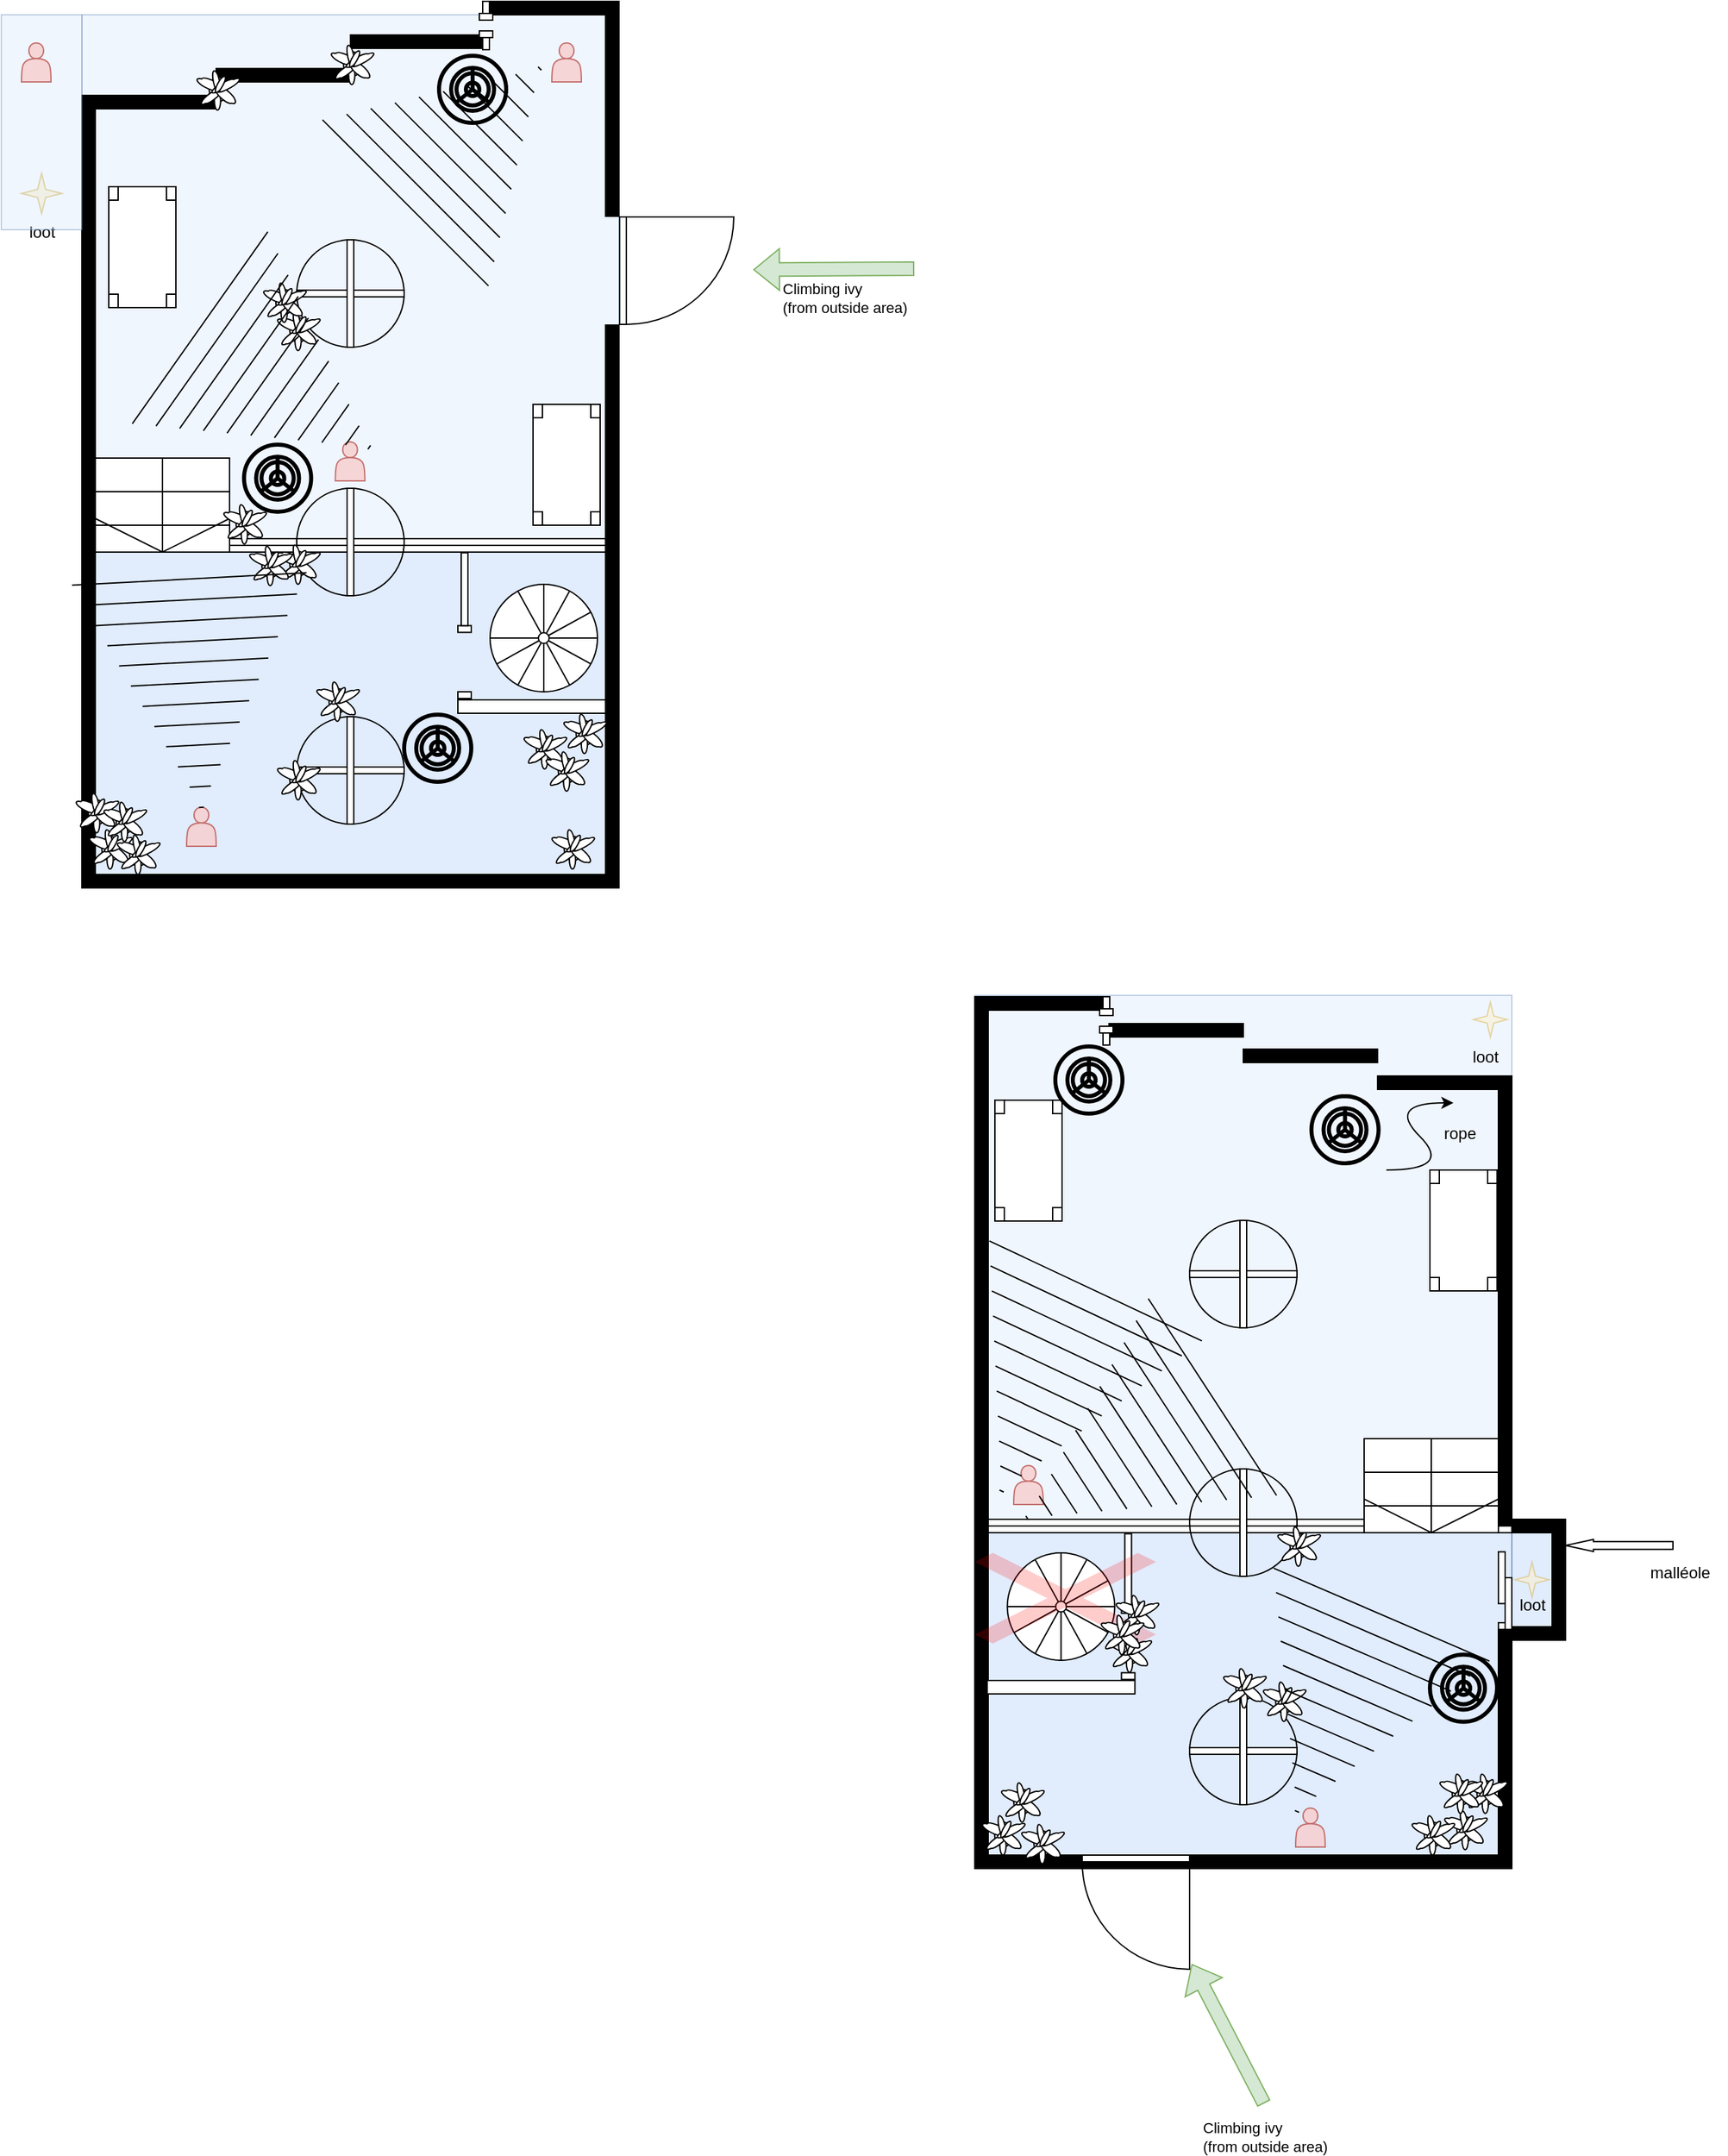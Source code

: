 <mxfile version="17.4.5" type="github" pages="3">
  <diagram id="2EN7eobbi5Up4LC5SwlU" name="feet">
    <mxGraphModel dx="1421" dy="820" grid="1" gridSize="10" guides="1" tooltips="1" connect="1" arrows="1" fold="1" page="1" pageScale="1" pageWidth="827" pageHeight="1169" math="0" shadow="0">
      <root>
        <mxCell id="0" />
        <mxCell id="1" parent="0" />
        <mxCell id="gYqwhj0SDm4g2m7mYXeS-87" value="" style="rounded=0;whiteSpace=wrap;html=1;fillColor=#dae8fc;strokeColor=none;opacity=80;" parent="1" vertex="1">
          <mxGeometry x="1225" y="1200" width="30" height="70" as="geometry" />
        </mxCell>
        <mxCell id="Mskqs6uD9MSW634-aqwG-30" value="" style="rounded=0;whiteSpace=wrap;html=1;fillColor=#dae8fc;strokeColor=#6c8ebf;opacity=40;" parent="1" vertex="1">
          <mxGeometry x="160" y="70" width="400" height="390" as="geometry" />
        </mxCell>
        <mxCell id="Mskqs6uD9MSW634-aqwG-29" value="" style="rounded=0;whiteSpace=wrap;html=1;fillColor=#dae8fc;strokeColor=#6c8ebf;opacity=80;" parent="1" vertex="1">
          <mxGeometry x="160" y="470" width="400" height="250" as="geometry" />
        </mxCell>
        <mxCell id="Mskqs6uD9MSW634-aqwG-1" value="" style="verticalLabelPosition=bottom;html=1;verticalAlign=top;align=center;shape=mxgraph.floorplan.wallCorner;fillColor=strokeColor;direction=west" parent="1" vertex="1">
          <mxGeometry x="460" y="620" width="100" height="100" as="geometry" />
        </mxCell>
        <mxCell id="Mskqs6uD9MSW634-aqwG-2" value="" style="verticalLabelPosition=bottom;html=1;verticalAlign=top;align=center;shape=mxgraph.floorplan.wallCorner;fillColor=strokeColor;direction=north" parent="1" vertex="1">
          <mxGeometry x="160" y="620" width="100" height="100" as="geometry" />
        </mxCell>
        <mxCell id="Mskqs6uD9MSW634-aqwG-3" value="" style="verticalLabelPosition=bottom;html=1;verticalAlign=top;align=center;shape=mxgraph.floorplan.wall;fillColor=strokeColor;direction=south;" parent="1" vertex="1">
          <mxGeometry x="160" y="520" width="10" height="100" as="geometry" />
        </mxCell>
        <mxCell id="Mskqs6uD9MSW634-aqwG-5" value="" style="verticalLabelPosition=bottom;html=1;verticalAlign=top;align=center;shape=mxgraph.floorplan.wall;fillColor=strokeColor;direction=south;" parent="1" vertex="1">
          <mxGeometry x="160" y="420" width="10" height="100" as="geometry" />
        </mxCell>
        <mxCell id="Mskqs6uD9MSW634-aqwG-6" value="" style="verticalLabelPosition=bottom;html=1;verticalAlign=top;align=center;shape=mxgraph.floorplan.wall;fillColor=strokeColor;direction=south;" parent="1" vertex="1">
          <mxGeometry x="550" y="420" width="10" height="119" as="geometry" />
        </mxCell>
        <mxCell id="Mskqs6uD9MSW634-aqwG-7" value="" style="verticalLabelPosition=bottom;html=1;verticalAlign=top;align=center;shape=mxgraph.floorplan.wall;fillColor=strokeColor;" parent="1" vertex="1">
          <mxGeometry x="260" y="710" width="100" height="10" as="geometry" />
        </mxCell>
        <mxCell id="Mskqs6uD9MSW634-aqwG-8" value="" style="verticalLabelPosition=bottom;html=1;verticalAlign=top;align=center;shape=mxgraph.floorplan.wall;fillColor=strokeColor;" parent="1" vertex="1">
          <mxGeometry x="360" y="710" width="100" height="10" as="geometry" />
        </mxCell>
        <mxCell id="Mskqs6uD9MSW634-aqwG-11" value="" style="verticalLabelPosition=bottom;html=1;verticalAlign=top;align=center;shape=mxgraph.floorplan.wall;fillColor=strokeColor;direction=south;" parent="1" vertex="1">
          <mxGeometry x="160" y="320" width="10" height="100" as="geometry" />
        </mxCell>
        <mxCell id="Mskqs6uD9MSW634-aqwG-12" value="" style="verticalLabelPosition=bottom;html=1;verticalAlign=top;align=center;shape=mxgraph.floorplan.wall;fillColor=strokeColor;direction=south;" parent="1" vertex="1">
          <mxGeometry x="550" y="301" width="10" height="119" as="geometry" />
        </mxCell>
        <mxCell id="Mskqs6uD9MSW634-aqwG-13" value="" style="verticalLabelPosition=bottom;html=1;verticalAlign=top;align=center;shape=mxgraph.floorplan.wall;fillColor=strokeColor;direction=south;" parent="1" vertex="1">
          <mxGeometry x="160" y="220" width="10" height="100" as="geometry" />
        </mxCell>
        <mxCell id="Mskqs6uD9MSW634-aqwG-14" value="" style="verticalLabelPosition=bottom;html=1;verticalAlign=top;align=center;shape=mxgraph.floorplan.wall;fillColor=strokeColor;direction=south;" parent="1" vertex="1">
          <mxGeometry x="550" y="539" width="10" height="100" as="geometry" />
        </mxCell>
        <mxCell id="Mskqs6uD9MSW634-aqwG-15" value="" style="verticalLabelPosition=bottom;html=1;verticalAlign=top;align=center;shape=mxgraph.floorplan.wall;fillColor=strokeColor;" parent="1" vertex="1">
          <mxGeometry x="260" y="110" width="100" height="10" as="geometry" />
        </mxCell>
        <mxCell id="Mskqs6uD9MSW634-aqwG-16" value="" style="verticalLabelPosition=bottom;html=1;verticalAlign=top;align=center;shape=mxgraph.floorplan.wall;fillColor=strokeColor;" parent="1" vertex="1">
          <mxGeometry x="360" y="60" width="100" height="60" as="geometry" />
        </mxCell>
        <mxCell id="Mskqs6uD9MSW634-aqwG-17" value="" style="verticalLabelPosition=bottom;html=1;verticalAlign=top;align=center;shape=mxgraph.floorplan.wallCorner;fillColor=strokeColor;" parent="1" vertex="1">
          <mxGeometry x="160" y="130" width="100" height="90" as="geometry" />
        </mxCell>
        <mxCell id="Mskqs6uD9MSW634-aqwG-18" value="" style="verticalLabelPosition=bottom;html=1;verticalAlign=top;align=center;shape=mxgraph.floorplan.wallCorner;fillColor=strokeColor;direction=south;" parent="1" vertex="1">
          <mxGeometry x="460" y="60" width="100" height="160" as="geometry" />
        </mxCell>
        <mxCell id="Mskqs6uD9MSW634-aqwG-19" value="" style="verticalLabelPosition=bottom;html=1;verticalAlign=top;align=center;shape=mxgraph.floorplan.stairs;direction=south;" parent="1" vertex="1">
          <mxGeometry x="170" y="400" width="100" height="70" as="geometry" />
        </mxCell>
        <mxCell id="Mskqs6uD9MSW634-aqwG-22" value="" style="verticalLabelPosition=bottom;html=1;verticalAlign=top;align=center;shape=mxgraph.floorplan.window;" parent="1" vertex="1">
          <mxGeometry x="270" y="460" width="280" height="10" as="geometry" />
        </mxCell>
        <mxCell id="Mskqs6uD9MSW634-aqwG-23" value="" style="verticalLabelPosition=bottom;html=1;verticalAlign=top;align=center;shape=mxgraph.floorplan.doorRight;aspect=fixed;rotation=-90;" parent="1" vertex="1">
          <mxGeometry x="563" y="218" width="80" height="85" as="geometry" />
        </mxCell>
        <mxCell id="Mskqs6uD9MSW634-aqwG-25" value="" style="shape=flexArrow;endArrow=classic;html=1;rounded=0;fillColor=#d5e8d4;strokeColor=#82b366;" parent="1" edge="1">
          <mxGeometry width="50" height="50" relative="1" as="geometry">
            <mxPoint x="780" y="259" as="sourcePoint" />
            <mxPoint x="660" y="259.79" as="targetPoint" />
          </mxGeometry>
        </mxCell>
        <mxCell id="Mskqs6uD9MSW634-aqwG-27" value="&lt;div align=&quot;left&quot;&gt;Climbing ivy &lt;br&gt;&lt;/div&gt;&lt;div align=&quot;left&quot;&gt;(from outside area)&lt;/div&gt;" style="edgeLabel;html=1;align=left;verticalAlign=middle;resizable=0;points=[];" parent="Mskqs6uD9MSW634-aqwG-25" vertex="1" connectable="0">
          <mxGeometry x="0.331" y="-1" relative="1" as="geometry">
            <mxPoint x="-20" y="22" as="offset" />
          </mxGeometry>
        </mxCell>
        <mxCell id="Mskqs6uD9MSW634-aqwG-31" value="loot" style="verticalLabelPosition=bottom;verticalAlign=top;html=1;shape=mxgraph.basic.4_point_star_2;dx=0.8;opacity=80;fillColor=#fff2cc;strokeColor=#d6b656;" parent="1" vertex="1">
          <mxGeometry x="115" y="188" width="30" height="30" as="geometry" />
        </mxCell>
        <mxCell id="Mskqs6uD9MSW634-aqwG-33" value="" style="shape=actor;whiteSpace=wrap;html=1;opacity=80;fillColor=#f8cecc;strokeColor=#b85450;" parent="1" vertex="1">
          <mxGeometry x="510" y="91" width="22" height="29" as="geometry" />
        </mxCell>
        <mxCell id="gYqwhj0SDm4g2m7mYXeS-14" value="" style="verticalLabelPosition=bottom;html=1;verticalAlign=top;align=center;shape=mxgraph.floorplan.spiral_stairs;rotation=90;direction=south;" parent="1" vertex="1">
          <mxGeometry x="464" y="494" width="80" height="80" as="geometry" />
        </mxCell>
        <mxCell id="gYqwhj0SDm4g2m7mYXeS-18" value="" style="rounded=0;whiteSpace=wrap;html=1;fillColor=#dae8fc;strokeColor=#6c8ebf;opacity=40;" parent="1" vertex="1">
          <mxGeometry x="100" y="70" width="60" height="160" as="geometry" />
        </mxCell>
        <mxCell id="gYqwhj0SDm4g2m7mYXeS-20" value="" style="verticalLabelPosition=bottom;html=1;verticalAlign=top;align=center;shape=mxgraph.floorplan.doorDoublePocket;dx=0.25;strokeColor=default;strokeWidth=1;fillColor=default;rotation=90;" parent="1" vertex="1">
          <mxGeometry x="443" y="73" width="36" height="10" as="geometry" />
        </mxCell>
        <mxCell id="gYqwhj0SDm4g2m7mYXeS-22" value="" style="shape=mxgraph.arrows2.wedgeArrowDashed2;html=1;bendable=0;startWidth=87.442;stepSize=15;rounded=0;" parent="1" edge="1">
          <mxGeometry width="100" height="100" relative="1" as="geometry">
            <mxPoint x="401" y="210" as="sourcePoint" />
            <mxPoint x="501" y="110" as="targetPoint" />
          </mxGeometry>
        </mxCell>
        <mxCell id="gYqwhj0SDm4g2m7mYXeS-25" value="" style="verticalLabelPosition=bottom;html=1;verticalAlign=top;align=center;shape=mxgraph.floorplan.doorRevolving;aspect=fixed;strokeColor=default;strokeWidth=1;fillColor=default;gradientColor=none;" parent="1" vertex="1">
          <mxGeometry x="320" y="420" width="80" height="85" as="geometry" />
        </mxCell>
        <mxCell id="gYqwhj0SDm4g2m7mYXeS-26" value="" style="verticalLabelPosition=bottom;html=1;verticalAlign=top;align=center;shape=mxgraph.floorplan.doorRevolving;aspect=fixed;strokeColor=default;strokeWidth=1;fillColor=default;gradientColor=none;" parent="1" vertex="1">
          <mxGeometry x="320" y="235" width="80" height="85" as="geometry" />
        </mxCell>
        <mxCell id="gYqwhj0SDm4g2m7mYXeS-27" value="" style="verticalLabelPosition=bottom;html=1;verticalAlign=top;align=center;shape=mxgraph.floorplan.doorRevolving;aspect=fixed;strokeColor=default;strokeWidth=1;fillColor=default;gradientColor=none;" parent="1" vertex="1">
          <mxGeometry x="320" y="590" width="80" height="85" as="geometry" />
        </mxCell>
        <mxCell id="gYqwhj0SDm4g2m7mYXeS-31" value="" style="verticalLabelPosition=bottom;html=1;verticalAlign=top;align=center;shape=mxgraph.floorplan.wall;strokeWidth=1;" parent="1" vertex="1">
          <mxGeometry x="440" y="580" width="110" height="10" as="geometry" />
        </mxCell>
        <mxCell id="gYqwhj0SDm4g2m7mYXeS-32" value="" style="verticalLabelPosition=bottom;html=1;verticalAlign=top;align=center;shape=mxgraph.floorplan.doorPocket;dx=0.5;strokeColor=default;strokeWidth=1;fillColor=default;gradientColor=none;rotation=90;" parent="1" vertex="1">
          <mxGeometry x="390.75" y="519.75" width="108.5" height="10" as="geometry" />
        </mxCell>
        <mxCell id="gYqwhj0SDm4g2m7mYXeS-33" value="" style="verticalLabelPosition=bottom;html=1;verticalAlign=top;align=center;shape=mxgraph.floorplan.table;strokeColor=default;strokeWidth=1;fillColor=default;gradientColor=none;rotation=90;" parent="1" vertex="1">
          <mxGeometry x="160" y="218" width="90" height="50" as="geometry" />
        </mxCell>
        <mxCell id="gYqwhj0SDm4g2m7mYXeS-34" value="" style="verticalLabelPosition=bottom;html=1;verticalAlign=top;align=center;shape=mxgraph.floorplan.table;strokeColor=default;strokeWidth=1;fillColor=default;gradientColor=none;rotation=90;" parent="1" vertex="1">
          <mxGeometry x="476" y="380" width="90" height="50" as="geometry" />
        </mxCell>
        <mxCell id="gYqwhj0SDm4g2m7mYXeS-35" value="" style="shape=actor;whiteSpace=wrap;html=1;opacity=80;fillColor=#f8cecc;strokeColor=#b85450;" parent="1" vertex="1">
          <mxGeometry x="115" y="91" width="22" height="29" as="geometry" />
        </mxCell>
        <mxCell id="gYqwhj0SDm4g2m7mYXeS-36" value="" style="rounded=0;whiteSpace=wrap;html=1;fillColor=#dae8fc;strokeColor=#6c8ebf;opacity=40;" parent="1" vertex="1">
          <mxGeometry x="825" y="800" width="400" height="390" as="geometry" />
        </mxCell>
        <mxCell id="gYqwhj0SDm4g2m7mYXeS-37" value="" style="rounded=0;whiteSpace=wrap;html=1;fillColor=#dae8fc;strokeColor=#6c8ebf;opacity=80;" parent="1" vertex="1">
          <mxGeometry x="825" y="1200" width="400" height="250" as="geometry" />
        </mxCell>
        <mxCell id="gYqwhj0SDm4g2m7mYXeS-38" value="" style="verticalLabelPosition=bottom;html=1;verticalAlign=top;align=center;shape=mxgraph.floorplan.wallCorner;fillColor=strokeColor;direction=west" parent="1" vertex="1">
          <mxGeometry x="1125" y="1350" width="100" height="100" as="geometry" />
        </mxCell>
        <mxCell id="gYqwhj0SDm4g2m7mYXeS-39" value="" style="verticalLabelPosition=bottom;html=1;verticalAlign=top;align=center;shape=mxgraph.floorplan.wallCorner;fillColor=strokeColor;direction=north" parent="1" vertex="1">
          <mxGeometry x="825" y="1350" width="100" height="100" as="geometry" />
        </mxCell>
        <mxCell id="gYqwhj0SDm4g2m7mYXeS-40" value="" style="verticalLabelPosition=bottom;html=1;verticalAlign=top;align=center;shape=mxgraph.floorplan.wall;fillColor=strokeColor;direction=south;" parent="1" vertex="1">
          <mxGeometry x="825" y="1250" width="10" height="100" as="geometry" />
        </mxCell>
        <mxCell id="gYqwhj0SDm4g2m7mYXeS-41" value="" style="verticalLabelPosition=bottom;html=1;verticalAlign=top;align=center;shape=mxgraph.floorplan.wall;fillColor=strokeColor;direction=south;" parent="1" vertex="1">
          <mxGeometry x="825" y="1150" width="10" height="100" as="geometry" />
        </mxCell>
        <mxCell id="gYqwhj0SDm4g2m7mYXeS-43" value="" style="verticalLabelPosition=bottom;html=1;verticalAlign=top;align=center;shape=mxgraph.floorplan.wall;fillColor=strokeColor;" parent="1" vertex="1">
          <mxGeometry x="925" y="1440" width="100" height="10" as="geometry" />
        </mxCell>
        <mxCell id="gYqwhj0SDm4g2m7mYXeS-44" value="" style="verticalLabelPosition=bottom;html=1;verticalAlign=top;align=center;shape=mxgraph.floorplan.wall;fillColor=strokeColor;" parent="1" vertex="1">
          <mxGeometry x="1025" y="1440" width="100" height="10" as="geometry" />
        </mxCell>
        <mxCell id="gYqwhj0SDm4g2m7mYXeS-45" value="" style="verticalLabelPosition=bottom;html=1;verticalAlign=top;align=center;shape=mxgraph.floorplan.wall;fillColor=strokeColor;direction=south;" parent="1" vertex="1">
          <mxGeometry x="825" y="1050" width="10" height="100" as="geometry" />
        </mxCell>
        <mxCell id="gYqwhj0SDm4g2m7mYXeS-46" value="" style="verticalLabelPosition=bottom;html=1;verticalAlign=top;align=center;shape=mxgraph.floorplan.wall;fillColor=strokeColor;direction=south;" parent="1" vertex="1">
          <mxGeometry x="1215" y="1031" width="10" height="169" as="geometry" />
        </mxCell>
        <mxCell id="gYqwhj0SDm4g2m7mYXeS-47" value="" style="verticalLabelPosition=bottom;html=1;verticalAlign=top;align=center;shape=mxgraph.floorplan.wall;fillColor=strokeColor;direction=south;" parent="1" vertex="1">
          <mxGeometry x="825" y="950" width="10" height="100" as="geometry" />
        </mxCell>
        <mxCell id="gYqwhj0SDm4g2m7mYXeS-48" value="" style="verticalLabelPosition=bottom;html=1;verticalAlign=top;align=center;shape=mxgraph.floorplan.wall;fillColor=strokeColor;direction=south;" parent="1" vertex="1">
          <mxGeometry x="1215" y="1270" width="10" height="99" as="geometry" />
        </mxCell>
        <mxCell id="gYqwhj0SDm4g2m7mYXeS-49" value="" style="verticalLabelPosition=bottom;html=1;verticalAlign=top;align=center;shape=mxgraph.floorplan.wall;fillColor=strokeColor;" parent="1" vertex="1">
          <mxGeometry x="925" y="821" width="100" height="10" as="geometry" />
        </mxCell>
        <mxCell id="gYqwhj0SDm4g2m7mYXeS-50" value="" style="verticalLabelPosition=bottom;html=1;verticalAlign=top;align=center;shape=mxgraph.floorplan.wall;fillColor=strokeColor;" parent="1" vertex="1">
          <mxGeometry x="1025" y="815" width="100" height="60" as="geometry" />
        </mxCell>
        <mxCell id="gYqwhj0SDm4g2m7mYXeS-51" value="" style="verticalLabelPosition=bottom;html=1;verticalAlign=top;align=center;shape=mxgraph.floorplan.wallCorner;fillColor=strokeColor;" parent="1" vertex="1">
          <mxGeometry x="825" y="801" width="100" height="150" as="geometry" />
        </mxCell>
        <mxCell id="gYqwhj0SDm4g2m7mYXeS-52" value="" style="verticalLabelPosition=bottom;html=1;verticalAlign=top;align=center;shape=mxgraph.floorplan.wallCorner;fillColor=strokeColor;direction=south;" parent="1" vertex="1">
          <mxGeometry x="1125" y="860" width="100" height="90" as="geometry" />
        </mxCell>
        <mxCell id="gYqwhj0SDm4g2m7mYXeS-53" value="" style="verticalLabelPosition=bottom;html=1;verticalAlign=top;align=center;shape=mxgraph.floorplan.stairs;direction=south;" parent="1" vertex="1">
          <mxGeometry x="1115" y="1130" width="100" height="70" as="geometry" />
        </mxCell>
        <mxCell id="gYqwhj0SDm4g2m7mYXeS-54" value="" style="verticalLabelPosition=bottom;html=1;verticalAlign=top;align=center;shape=mxgraph.floorplan.window;" parent="1" vertex="1">
          <mxGeometry x="835" y="1190" width="280" height="10" as="geometry" />
        </mxCell>
        <mxCell id="gYqwhj0SDm4g2m7mYXeS-60" value="" style="verticalLabelPosition=bottom;html=1;verticalAlign=top;align=center;shape=mxgraph.floorplan.spiral_stairs;rotation=90;direction=south;" parent="1" vertex="1">
          <mxGeometry x="849.25" y="1215" width="80" height="80" as="geometry" />
        </mxCell>
        <mxCell id="gYqwhj0SDm4g2m7mYXeS-62" value="" style="verticalLabelPosition=bottom;html=1;verticalAlign=top;align=center;shape=mxgraph.floorplan.doorDoublePocket;dx=0.25;strokeColor=default;strokeWidth=1;fillColor=default;rotation=90;" parent="1" vertex="1">
          <mxGeometry x="905" y="814" width="36" height="10" as="geometry" />
        </mxCell>
        <mxCell id="gYqwhj0SDm4g2m7mYXeS-65" value="" style="verticalLabelPosition=bottom;html=1;verticalAlign=top;align=center;shape=mxgraph.floorplan.doorRevolving;aspect=fixed;strokeColor=default;strokeWidth=1;fillColor=default;gradientColor=none;" parent="1" vertex="1">
          <mxGeometry x="985" y="1150" width="80" height="85" as="geometry" />
        </mxCell>
        <mxCell id="gYqwhj0SDm4g2m7mYXeS-66" value="" style="verticalLabelPosition=bottom;html=1;verticalAlign=top;align=center;shape=mxgraph.floorplan.doorRevolving;aspect=fixed;strokeColor=default;strokeWidth=1;fillColor=default;gradientColor=none;" parent="1" vertex="1">
          <mxGeometry x="985" y="965" width="80" height="85" as="geometry" />
        </mxCell>
        <mxCell id="gYqwhj0SDm4g2m7mYXeS-67" value="" style="verticalLabelPosition=bottom;html=1;verticalAlign=top;align=center;shape=mxgraph.floorplan.doorRevolving;aspect=fixed;strokeColor=default;strokeWidth=1;fillColor=default;gradientColor=none;" parent="1" vertex="1">
          <mxGeometry x="985" y="1320" width="80" height="85" as="geometry" />
        </mxCell>
        <mxCell id="gYqwhj0SDm4g2m7mYXeS-68" value="" style="verticalLabelPosition=bottom;html=1;verticalAlign=top;align=center;shape=mxgraph.floorplan.wall;strokeWidth=1;" parent="1" vertex="1">
          <mxGeometry x="834.25" y="1310" width="110" height="10" as="geometry" />
        </mxCell>
        <mxCell id="gYqwhj0SDm4g2m7mYXeS-69" value="" style="verticalLabelPosition=bottom;html=1;verticalAlign=top;align=center;shape=mxgraph.floorplan.doorPocket;dx=0.5;strokeColor=default;strokeWidth=1;fillColor=default;gradientColor=none;rotation=90;" parent="1" vertex="1">
          <mxGeometry x="885" y="1250" width="108.5" height="10" as="geometry" />
        </mxCell>
        <mxCell id="gYqwhj0SDm4g2m7mYXeS-73" value="" style="verticalLabelPosition=bottom;html=1;verticalAlign=top;align=center;shape=mxgraph.floorplan.wall;fillColor=strokeColor;direction=south;" parent="1" vertex="1">
          <mxGeometry x="1215" y="935.5" width="10" height="119" as="geometry" />
        </mxCell>
        <mxCell id="gYqwhj0SDm4g2m7mYXeS-76" value="" style="shape=mxgraph.mockup.markup.redX;fillColor=#ff0000;html=1;shadow=0;strokeColor=none;strokeWidth=1;opacity=20;" parent="1" vertex="1">
          <mxGeometry x="825" y="1215" width="135" height="67.5" as="geometry" />
        </mxCell>
        <mxCell id="gYqwhj0SDm4g2m7mYXeS-77" value="" style="verticalLabelPosition=bottom;html=1;verticalAlign=top;align=center;shape=mxgraph.floorplan.doorRight;aspect=fixed;rotation=0;" parent="1" vertex="1">
          <mxGeometry x="905" y="1440" width="80" height="85" as="geometry" />
        </mxCell>
        <mxCell id="gYqwhj0SDm4g2m7mYXeS-78" value="" style="shape=flexArrow;endArrow=classic;html=1;rounded=0;fillColor=#d5e8d4;strokeColor=#82b366;entryX=1.019;entryY=0.953;entryDx=0;entryDy=0;entryPerimeter=0;" parent="1" target="gYqwhj0SDm4g2m7mYXeS-77" edge="1">
          <mxGeometry width="50" height="50" relative="1" as="geometry">
            <mxPoint x="1040.43" y="1625" as="sourcePoint" />
            <mxPoint x="1009.573" y="1580" as="targetPoint" />
          </mxGeometry>
        </mxCell>
        <mxCell id="gYqwhj0SDm4g2m7mYXeS-79" value="&lt;div align=&quot;left&quot;&gt;Climbing ivy &lt;br&gt;&lt;/div&gt;&lt;div align=&quot;left&quot;&gt;(from outside area)&lt;/div&gt;" style="edgeLabel;html=1;align=left;verticalAlign=middle;resizable=0;points=[];" parent="gYqwhj0SDm4g2m7mYXeS-78" vertex="1" connectable="0">
          <mxGeometry x="0.331" y="-1" relative="1" as="geometry">
            <mxPoint x="-12" y="94" as="offset" />
          </mxGeometry>
        </mxCell>
        <mxCell id="gYqwhj0SDm4g2m7mYXeS-80" value="" style="shape=actor;whiteSpace=wrap;html=1;opacity=80;fillColor=#f8cecc;strokeColor=#b85450;" parent="1" vertex="1">
          <mxGeometry x="854" y="1150" width="22" height="29" as="geometry" />
        </mxCell>
        <mxCell id="gYqwhj0SDm4g2m7mYXeS-81" value="" style="shape=mxgraph.arrows2.wedgeArrowDashed2;html=1;bendable=0;startWidth=87.442;stepSize=15;rounded=0;" parent="1" edge="1">
          <mxGeometry width="100" height="100" relative="1" as="geometry">
            <mxPoint x="915" y="1020" as="sourcePoint" />
            <mxPoint x="845" y="1169" as="targetPoint" />
          </mxGeometry>
        </mxCell>
        <mxCell id="gYqwhj0SDm4g2m7mYXeS-82" value="" style="shape=mxgraph.arrows2.wedgeArrowDashed2;html=1;bendable=0;startWidth=87.442;stepSize=15;rounded=0;" parent="1" edge="1">
          <mxGeometry width="100" height="100" relative="1" as="geometry">
            <mxPoint x="1002" y="1099" as="sourcePoint" />
            <mxPoint x="864" y="1189" as="targetPoint" />
          </mxGeometry>
        </mxCell>
        <mxCell id="gYqwhj0SDm4g2m7mYXeS-84" value="" style="curved=1;endArrow=classic;html=1;rounded=0;" parent="1" edge="1">
          <mxGeometry width="50" height="50" relative="1" as="geometry">
            <mxPoint x="1131.5" y="930" as="sourcePoint" />
            <mxPoint x="1181.5" y="880" as="targetPoint" />
            <Array as="points">
              <mxPoint x="1181.5" y="930" />
              <mxPoint x="1131.5" y="880" />
            </Array>
          </mxGeometry>
        </mxCell>
        <mxCell id="gYqwhj0SDm4g2m7mYXeS-85" value="rope" style="text;html=1;align=center;verticalAlign=middle;resizable=0;points=[];autosize=1;strokeColor=none;fillColor=none;" parent="1" vertex="1">
          <mxGeometry x="1161.12" y="888" width="50" height="30" as="geometry" />
        </mxCell>
        <mxCell id="gYqwhj0SDm4g2m7mYXeS-90" value="" style="verticalLabelPosition=bottom;html=1;verticalAlign=top;align=center;shape=mxgraph.floorplan.wallU;fillColor=strokeColor;strokeColor=default;strokeWidth=1;rotation=90;" parent="1" vertex="1">
          <mxGeometry x="1200" y="1215" width="90" height="40" as="geometry" />
        </mxCell>
        <mxCell id="gYqwhj0SDm4g2m7mYXeS-91" value="&lt;div&gt;malléole&lt;/div&gt;" style="text;html=1;align=center;verticalAlign=middle;resizable=0;points=[];autosize=1;strokeColor=none;fillColor=none;" parent="1" vertex="1">
          <mxGeometry x="1315" y="1215" width="70" height="30" as="geometry" />
        </mxCell>
        <mxCell id="gYqwhj0SDm4g2m7mYXeS-92" value="" style="html=1;shadow=0;dashed=0;align=center;verticalAlign=middle;shape=mxgraph.arrows2.arrow;dy=0.35;dx=20.79;flipH=1;notch=0;strokeColor=default;strokeWidth=1;fillColor=default;gradientColor=none;" parent="1" vertex="1">
          <mxGeometry x="1265" y="1205" width="80" height="9" as="geometry" />
        </mxCell>
        <mxCell id="gYqwhj0SDm4g2m7mYXeS-93" value="" style="verticalLabelPosition=bottom;verticalAlign=top;html=1;shape=mxgraph.basic.4_point_star_2;dx=0.8;strokeColor=#d6b656;strokeWidth=1;fillColor=#fff2cc;sketch=0;opacity=50;" parent="1" vertex="1">
          <mxGeometry x="1227.5" y="1222" width="25" height="26" as="geometry" />
        </mxCell>
        <mxCell id="gYqwhj0SDm4g2m7mYXeS-94" value="&lt;div&gt;loot&lt;/div&gt;" style="text;html=1;align=center;verticalAlign=middle;resizable=0;points=[];autosize=1;strokeColor=none;fillColor=none;" parent="1" vertex="1">
          <mxGeometry x="1220" y="1239" width="40" height="30" as="geometry" />
        </mxCell>
        <mxCell id="gYqwhj0SDm4g2m7mYXeS-95" value="" style="verticalLabelPosition=bottom;html=1;verticalAlign=top;align=center;shape=mxgraph.floorplan.doorBypass;dx=0.25;sketch=0;strokeColor=default;strokeWidth=1;fillColor=default;gradientColor=none;rotation=-90;" parent="1" vertex="1">
          <mxGeometry x="1181.5" y="1228.5" width="77" height="10" as="geometry" />
        </mxCell>
        <mxCell id="gYqwhj0SDm4g2m7mYXeS-96" value="" style="verticalLabelPosition=bottom;html=1;verticalAlign=top;align=center;shape=mxgraph.floorplan.plant;sketch=0;strokeColor=default;strokeWidth=1;fillColor=default;gradientColor=none;" parent="1" vertex="1">
          <mxGeometry x="835" y="1409" width="20.75" height="31" as="geometry" />
        </mxCell>
        <mxCell id="gYqwhj0SDm4g2m7mYXeS-97" value="" style="verticalLabelPosition=bottom;html=1;verticalAlign=top;align=center;shape=mxgraph.floorplan.plant;sketch=0;strokeColor=default;strokeWidth=1;fillColor=default;gradientColor=none;" parent="1" vertex="1">
          <mxGeometry x="849.25" y="1384.5" width="20.75" height="31" as="geometry" />
        </mxCell>
        <mxCell id="gYqwhj0SDm4g2m7mYXeS-98" value="" style="verticalLabelPosition=bottom;html=1;verticalAlign=top;align=center;shape=mxgraph.floorplan.plant;sketch=0;strokeColor=default;strokeWidth=1;fillColor=default;gradientColor=none;" parent="1" vertex="1">
          <mxGeometry x="864.25" y="1415.5" width="20.75" height="31" as="geometry" />
        </mxCell>
        <mxCell id="gYqwhj0SDm4g2m7mYXeS-99" value="" style="verticalLabelPosition=bottom;html=1;verticalAlign=top;align=center;shape=mxgraph.floorplan.plant;sketch=0;strokeColor=default;strokeWidth=1;fillColor=default;gradientColor=none;" parent="1" vertex="1">
          <mxGeometry x="1179.25" y="1405" width="20.75" height="31" as="geometry" />
        </mxCell>
        <mxCell id="gYqwhj0SDm4g2m7mYXeS-100" value="" style="verticalLabelPosition=bottom;html=1;verticalAlign=top;align=center;shape=mxgraph.floorplan.plant;sketch=0;strokeColor=default;strokeWidth=1;fillColor=default;gradientColor=none;" parent="1" vertex="1">
          <mxGeometry x="1194.25" y="1378" width="20.75" height="31" as="geometry" />
        </mxCell>
        <mxCell id="gYqwhj0SDm4g2m7mYXeS-101" value="" style="verticalLabelPosition=bottom;html=1;verticalAlign=top;align=center;shape=mxgraph.floorplan.plant;sketch=0;strokeColor=default;strokeWidth=1;fillColor=default;gradientColor=none;" parent="1" vertex="1">
          <mxGeometry x="1155" y="1409" width="20.75" height="31" as="geometry" />
        </mxCell>
        <mxCell id="gYqwhj0SDm4g2m7mYXeS-102" value="" style="verticalLabelPosition=bottom;html=1;verticalAlign=top;align=center;shape=mxgraph.floorplan.plant;sketch=0;strokeColor=default;strokeWidth=1;fillColor=default;gradientColor=none;" parent="1" vertex="1">
          <mxGeometry x="1175.75" y="1378" width="20.75" height="31" as="geometry" />
        </mxCell>
        <mxCell id="gYqwhj0SDm4g2m7mYXeS-103" value="" style="verticalLabelPosition=bottom;html=1;verticalAlign=top;align=center;shape=mxgraph.floorplan.plant;sketch=0;strokeColor=default;strokeWidth=1;fillColor=default;gradientColor=none;" parent="1" vertex="1">
          <mxGeometry x="1044.25" y="1309.5" width="20.75" height="31" as="geometry" />
        </mxCell>
        <mxCell id="gYqwhj0SDm4g2m7mYXeS-104" value="" style="verticalLabelPosition=bottom;html=1;verticalAlign=top;align=center;shape=mxgraph.floorplan.plant;sketch=0;strokeColor=default;strokeWidth=1;fillColor=default;gradientColor=none;" parent="1" vertex="1">
          <mxGeometry x="1055" y="1194" width="20.75" height="31" as="geometry" />
        </mxCell>
        <mxCell id="gYqwhj0SDm4g2m7mYXeS-105" value="" style="verticalLabelPosition=bottom;html=1;verticalAlign=top;align=center;shape=mxgraph.floorplan.plant;sketch=0;strokeColor=default;strokeWidth=1;fillColor=default;gradientColor=none;" parent="1" vertex="1">
          <mxGeometry x="934.63" y="1245" width="20.75" height="31" as="geometry" />
        </mxCell>
        <mxCell id="gYqwhj0SDm4g2m7mYXeS-106" value="" style="verticalLabelPosition=bottom;html=1;verticalAlign=top;align=center;shape=mxgraph.floorplan.plant;sketch=0;strokeColor=default;strokeWidth=1;fillColor=default;gradientColor=none;" parent="1" vertex="1">
          <mxGeometry x="929.25" y="1273" width="20.75" height="31" as="geometry" />
        </mxCell>
        <mxCell id="gYqwhj0SDm4g2m7mYXeS-107" value="" style="verticalLabelPosition=bottom;html=1;verticalAlign=top;align=center;shape=mxgraph.floorplan.plant;sketch=0;strokeColor=default;strokeWidth=1;fillColor=default;gradientColor=none;" parent="1" vertex="1">
          <mxGeometry x="923.5" y="1259.75" width="20.75" height="31" as="geometry" />
        </mxCell>
        <mxCell id="gYqwhj0SDm4g2m7mYXeS-108" value="" style="verticalLabelPosition=bottom;html=1;verticalAlign=top;align=center;shape=mxgraph.floorplan.plant;sketch=0;strokeColor=default;strokeWidth=1;fillColor=default;gradientColor=none;" parent="1" vertex="1">
          <mxGeometry x="1014.63" y="1299.5" width="20.75" height="31" as="geometry" />
        </mxCell>
        <mxCell id="gYqwhj0SDm4g2m7mYXeS-109" value="" style="verticalLabelPosition=bottom;verticalAlign=top;html=1;shape=mxgraph.basic.4_point_star_2;dx=0.8;strokeColor=#d6b656;strokeWidth=1;fillColor=#fff2cc;sketch=0;opacity=50;" parent="1" vertex="1">
          <mxGeometry x="1196.5" y="805" width="25" height="26" as="geometry" />
        </mxCell>
        <mxCell id="gYqwhj0SDm4g2m7mYXeS-110" value="&lt;div&gt;loot&lt;/div&gt;" style="text;html=1;align=center;verticalAlign=middle;resizable=0;points=[];autosize=1;strokeColor=none;fillColor=none;" parent="1" vertex="1">
          <mxGeometry x="1184.63" y="831" width="40" height="30" as="geometry" />
        </mxCell>
        <mxCell id="gYqwhj0SDm4g2m7mYXeS-111" value="" style="verticalLabelPosition=bottom;html=1;verticalAlign=top;align=center;shape=mxgraph.floorplan.table;strokeColor=default;strokeWidth=1;fillColor=default;gradientColor=none;rotation=90;" parent="1" vertex="1">
          <mxGeometry x="820" y="898" width="90" height="50" as="geometry" />
        </mxCell>
        <mxCell id="gYqwhj0SDm4g2m7mYXeS-112" value="" style="verticalLabelPosition=bottom;html=1;verticalAlign=top;align=center;shape=mxgraph.floorplan.table;strokeColor=default;strokeWidth=1;fillColor=default;gradientColor=none;rotation=90;" parent="1" vertex="1">
          <mxGeometry x="1144" y="950" width="90" height="50" as="geometry" />
        </mxCell>
        <mxCell id="gYqwhj0SDm4g2m7mYXeS-113" value="" style="verticalLabelPosition=bottom;html=1;verticalAlign=top;align=center;shape=mxgraph.floorplan.plant;sketch=0;strokeColor=default;strokeWidth=1;fillColor=default;gradientColor=none;" parent="1" vertex="1">
          <mxGeometry x="523.25" y="589" width="20.75" height="31" as="geometry" />
        </mxCell>
        <mxCell id="gYqwhj0SDm4g2m7mYXeS-114" value="" style="verticalLabelPosition=bottom;html=1;verticalAlign=top;align=center;shape=mxgraph.floorplan.plant;sketch=0;strokeColor=default;strokeWidth=1;fillColor=default;gradientColor=none;" parent="1" vertex="1">
          <mxGeometry x="493.63" y="600.5" width="20.75" height="31" as="geometry" />
        </mxCell>
        <mxCell id="gYqwhj0SDm4g2m7mYXeS-115" value="" style="verticalLabelPosition=bottom;html=1;verticalAlign=top;align=center;shape=mxgraph.floorplan.plant;sketch=0;strokeColor=default;strokeWidth=1;fillColor=default;gradientColor=none;" parent="1" vertex="1">
          <mxGeometry x="510" y="617" width="20.75" height="31" as="geometry" />
        </mxCell>
        <mxCell id="gYqwhj0SDm4g2m7mYXeS-116" value="" style="verticalLabelPosition=bottom;html=1;verticalAlign=top;align=center;shape=mxgraph.floorplan.plant;sketch=0;strokeColor=default;strokeWidth=1;fillColor=default;gradientColor=none;" parent="1" vertex="1">
          <mxGeometry x="514.38" y="675" width="20.75" height="31" as="geometry" />
        </mxCell>
        <mxCell id="gYqwhj0SDm4g2m7mYXeS-117" value="" style="verticalLabelPosition=bottom;html=1;verticalAlign=top;align=center;shape=mxgraph.floorplan.plant;sketch=0;strokeColor=default;strokeWidth=1;fillColor=default;gradientColor=none;" parent="1" vertex="1">
          <mxGeometry x="339.25" y="565" width="20.75" height="31" as="geometry" />
        </mxCell>
        <mxCell id="gYqwhj0SDm4g2m7mYXeS-118" value="" style="verticalLabelPosition=bottom;html=1;verticalAlign=top;align=center;shape=mxgraph.floorplan.plant;sketch=0;strokeColor=default;strokeWidth=1;fillColor=default;gradientColor=none;" parent="1" vertex="1">
          <mxGeometry x="310" y="623.5" width="20.75" height="31" as="geometry" />
        </mxCell>
        <mxCell id="gYqwhj0SDm4g2m7mYXeS-119" value="" style="verticalLabelPosition=bottom;html=1;verticalAlign=top;align=center;shape=mxgraph.floorplan.plant;sketch=0;strokeColor=default;strokeWidth=1;fillColor=default;gradientColor=none;" parent="1" vertex="1">
          <mxGeometry x="310" y="463" width="20.75" height="31" as="geometry" />
        </mxCell>
        <mxCell id="gYqwhj0SDm4g2m7mYXeS-120" value="" style="verticalLabelPosition=bottom;html=1;verticalAlign=top;align=center;shape=mxgraph.floorplan.plant;sketch=0;strokeColor=default;strokeWidth=1;fillColor=default;gradientColor=none;" parent="1" vertex="1">
          <mxGeometry x="289.25" y="464" width="20.75" height="31" as="geometry" />
        </mxCell>
        <mxCell id="gYqwhj0SDm4g2m7mYXeS-121" value="" style="verticalLabelPosition=bottom;html=1;verticalAlign=top;align=center;shape=mxgraph.floorplan.plant;sketch=0;strokeColor=default;strokeWidth=1;fillColor=default;gradientColor=none;" parent="1" vertex="1">
          <mxGeometry x="270" y="433" width="20.75" height="31" as="geometry" />
        </mxCell>
        <mxCell id="gYqwhj0SDm4g2m7mYXeS-122" value="" style="verticalLabelPosition=bottom;html=1;verticalAlign=top;align=center;shape=mxgraph.floorplan.plant;sketch=0;strokeColor=default;strokeWidth=1;fillColor=default;gradientColor=none;" parent="1" vertex="1">
          <mxGeometry x="310" y="289" width="20.75" height="31" as="geometry" />
        </mxCell>
        <mxCell id="gYqwhj0SDm4g2m7mYXeS-123" value="" style="verticalLabelPosition=bottom;html=1;verticalAlign=top;align=center;shape=mxgraph.floorplan.plant;sketch=0;strokeColor=default;strokeWidth=1;fillColor=default;gradientColor=none;" parent="1" vertex="1">
          <mxGeometry x="299.63" y="268" width="20.75" height="31" as="geometry" />
        </mxCell>
        <mxCell id="gYqwhj0SDm4g2m7mYXeS-124" value="" style="verticalLabelPosition=bottom;html=1;verticalAlign=top;align=center;shape=mxgraph.floorplan.plant;sketch=0;strokeColor=default;strokeWidth=1;fillColor=default;gradientColor=none;" parent="1" vertex="1">
          <mxGeometry x="250" y="110" width="20.75" height="31" as="geometry" />
        </mxCell>
        <mxCell id="gYqwhj0SDm4g2m7mYXeS-125" value="" style="verticalLabelPosition=bottom;html=1;verticalAlign=top;align=center;shape=mxgraph.floorplan.plant;sketch=0;strokeColor=default;strokeWidth=1;fillColor=default;gradientColor=none;" parent="1" vertex="1">
          <mxGeometry x="350" y="91" width="20.75" height="31" as="geometry" />
        </mxCell>
        <mxCell id="gYqwhj0SDm4g2m7mYXeS-126" value="" style="verticalLabelPosition=bottom;html=1;verticalAlign=top;align=center;shape=mxgraph.floorplan.plant;sketch=0;strokeColor=default;strokeWidth=1;fillColor=default;gradientColor=none;" parent="1" vertex="1">
          <mxGeometry x="170" y="675" width="20.75" height="31" as="geometry" />
        </mxCell>
        <mxCell id="gYqwhj0SDm4g2m7mYXeS-127" value="" style="verticalLabelPosition=bottom;html=1;verticalAlign=top;align=center;shape=mxgraph.floorplan.plant;sketch=0;strokeColor=default;strokeWidth=1;fillColor=default;gradientColor=none;" parent="1" vertex="1">
          <mxGeometry x="160" y="648" width="20.75" height="31" as="geometry" />
        </mxCell>
        <mxCell id="gYqwhj0SDm4g2m7mYXeS-128" value="" style="verticalLabelPosition=bottom;html=1;verticalAlign=top;align=center;shape=mxgraph.floorplan.plant;sketch=0;strokeColor=default;strokeWidth=1;fillColor=default;gradientColor=none;" parent="1" vertex="1">
          <mxGeometry x="190.75" y="679" width="20.75" height="31" as="geometry" />
        </mxCell>
        <mxCell id="gYqwhj0SDm4g2m7mYXeS-129" value="" style="verticalLabelPosition=bottom;html=1;verticalAlign=top;align=center;shape=mxgraph.floorplan.plant;sketch=0;strokeColor=default;strokeWidth=1;fillColor=default;gradientColor=none;" parent="1" vertex="1">
          <mxGeometry x="180.75" y="654.5" width="20.75" height="31" as="geometry" />
        </mxCell>
        <mxCell id="GPAqNtHlci6WgJ6wyjYA-1" value="" style="verticalLabelPosition=bottom;html=1;verticalAlign=top;align=center;shape=mxgraph.floorplan.floor_lamp;sketch=0;strokeColor=default;strokeWidth=3;fillColor=none;gradientColor=none;" parent="1" vertex="1">
          <mxGeometry x="400" y="591" width="50" height="50" as="geometry" />
        </mxCell>
        <mxCell id="GPAqNtHlci6WgJ6wyjYA-2" value="" style="verticalLabelPosition=bottom;html=1;verticalAlign=top;align=center;shape=mxgraph.floorplan.floor_lamp;sketch=0;strokeColor=default;strokeWidth=3;fillColor=none;gradientColor=none;" parent="1" vertex="1">
          <mxGeometry x="280.75" y="390" width="50" height="50" as="geometry" />
        </mxCell>
        <mxCell id="GPAqNtHlci6WgJ6wyjYA-3" value="" style="verticalLabelPosition=bottom;html=1;verticalAlign=top;align=center;shape=mxgraph.floorplan.floor_lamp;sketch=0;strokeColor=default;strokeWidth=3;fillColor=none;gradientColor=none;" parent="1" vertex="1">
          <mxGeometry x="426" y="100.5" width="50" height="50" as="geometry" />
        </mxCell>
        <mxCell id="GPAqNtHlci6WgJ6wyjYA-4" value="" style="verticalLabelPosition=bottom;html=1;verticalAlign=top;align=center;shape=mxgraph.floorplan.floor_lamp;sketch=0;strokeColor=default;strokeWidth=3;fillColor=none;gradientColor=none;" parent="1" vertex="1">
          <mxGeometry x="1075.75" y="875" width="50" height="50" as="geometry" />
        </mxCell>
        <mxCell id="GPAqNtHlci6WgJ6wyjYA-5" value="" style="verticalLabelPosition=bottom;html=1;verticalAlign=top;align=center;shape=mxgraph.floorplan.floor_lamp;sketch=0;strokeColor=default;strokeWidth=3;fillColor=none;gradientColor=none;" parent="1" vertex="1">
          <mxGeometry x="885" y="838" width="50" height="50" as="geometry" />
        </mxCell>
        <mxCell id="GPAqNtHlci6WgJ6wyjYA-6" value="" style="verticalLabelPosition=bottom;html=1;verticalAlign=top;align=center;shape=mxgraph.floorplan.floor_lamp;sketch=0;strokeColor=default;strokeWidth=3;fillColor=none;gradientColor=none;" parent="1" vertex="1">
          <mxGeometry x="1164" y="1290.75" width="50" height="50" as="geometry" />
        </mxCell>
        <mxCell id="GPAqNtHlci6WgJ6wyjYA-7" value="" style="shape=actor;whiteSpace=wrap;html=1;opacity=80;fillColor=#f8cecc;strokeColor=#b85450;" parent="1" vertex="1">
          <mxGeometry x="1064" y="1405" width="22" height="29" as="geometry" />
        </mxCell>
        <mxCell id="GPAqNtHlci6WgJ6wyjYA-8" value="" style="shape=mxgraph.arrows2.wedgeArrowDashed2;html=1;bendable=0;startWidth=87.442;stepSize=15;rounded=0;" parent="1" edge="1">
          <mxGeometry width="100" height="100" relative="1" as="geometry">
            <mxPoint x="1128" y="1261" as="sourcePoint" />
            <mxPoint x="1065" y="1407.5" as="targetPoint" />
          </mxGeometry>
        </mxCell>
        <mxCell id="GPAqNtHlci6WgJ6wyjYA-9" value="" style="shape=actor;whiteSpace=wrap;html=1;opacity=80;fillColor=#f8cecc;strokeColor=#b85450;" parent="1" vertex="1">
          <mxGeometry x="348.75" y="388" width="22" height="29" as="geometry" />
        </mxCell>
        <mxCell id="GPAqNtHlci6WgJ6wyjYA-10" value="" style="shape=mxgraph.arrows2.wedgeArrowDashed2;html=1;bendable=0;startWidth=87.442;stepSize=15;rounded=0;" parent="1" edge="1">
          <mxGeometry width="100" height="100" relative="1" as="geometry">
            <mxPoint x="248" y="303" as="sourcePoint" />
            <mxPoint x="374" y="392" as="targetPoint" />
          </mxGeometry>
        </mxCell>
        <mxCell id="GPAqNtHlci6WgJ6wyjYA-11" value="" style="shape=actor;whiteSpace=wrap;html=1;opacity=80;fillColor=#f8cecc;strokeColor=#b85450;" parent="1" vertex="1">
          <mxGeometry x="238" y="660" width="22" height="29" as="geometry" />
        </mxCell>
        <mxCell id="GPAqNtHlci6WgJ6wyjYA-12" value="" style="shape=mxgraph.arrows2.wedgeArrowDashed2;html=1;bendable=0;startWidth=87.442;stepSize=15;rounded=0;entryX=0.5;entryY=0;entryDx=0;entryDy=0;" parent="1" target="GPAqNtHlci6WgJ6wyjYA-11" edge="1">
          <mxGeometry width="100" height="100" relative="1" as="geometry">
            <mxPoint x="240" y="490" as="sourcePoint" />
            <mxPoint x="384" y="402.0" as="targetPoint" />
          </mxGeometry>
        </mxCell>
      </root>
    </mxGraphModel>
  </diagram>
  <diagram id="lSHsSCvz3blH_BfdFUIu" name="Legs">
    <mxGraphModel dx="1685" dy="1262" grid="1" gridSize="10" guides="1" tooltips="1" connect="1" arrows="1" fold="1" page="1" pageScale="1" pageWidth="827" pageHeight="1169" math="0" shadow="0">
      <root>
        <mxCell id="0" />
        <mxCell id="1" parent="0" />
        <mxCell id="-1W4Y0yf7xhi3lsVDvdF-1" value="" style="verticalLabelPosition=bottom;verticalAlign=top;html=1;shape=mxgraph.basic.polygon;polyCoords=[[0.25,0],[0.75,0],[1,0.25],[1,0.75],[0.75,1],[0.25,1],[0,0.75],[0,0.25]];polyline=0;sketch=0;strokeColor=#000000;strokeWidth=13;fillColor=#1ba1e2;fontColor=#ffffff;opacity=20;" parent="1" vertex="1">
          <mxGeometry x="112" y="160" width="620" height="730" as="geometry" />
        </mxCell>
        <mxCell id="-1W4Y0yf7xhi3lsVDvdF-2" value="" style="verticalLabelPosition=bottom;verticalAlign=top;html=1;shape=mxgraph.basic.polygon;polyCoords=[[0.25,0],[0.75,0],[1,0.25],[1,0.75],[0.75,1],[0.25,1],[0,0.75],[0,0.25]];polyline=0;sketch=0;strokeColor=#000000;strokeWidth=8;fillColor=#1ba1e2;fontColor=#ffffff;opacity=20;" parent="1" vertex="1">
          <mxGeometry x="827" y="780" width="620" height="730" as="geometry" />
        </mxCell>
        <mxCell id="U0RRAT5FPh36vOPGRVyj-1" value="" style="verticalLabelPosition=bottom;verticalAlign=top;html=1;shape=mxgraph.basic.arc;startAngle=0.3;endAngle=0.1;sketch=0;strokeColor=default;strokeWidth=3;fillColor=none;gradientColor=none;" parent="1" vertex="1">
          <mxGeometry x="1250" y="809.91" width="100" height="100" as="geometry" />
        </mxCell>
        <mxCell id="VI3sz7Gtpd63u-Bfcg6n-1" value="" style="verticalLabelPosition=bottom;html=1;verticalAlign=top;align=center;shape=mxgraph.floorplan.table;sketch=0;strokeColor=default;strokeWidth=3;fillColor=none;gradientColor=none;rotation=-225;" parent="1" vertex="1">
          <mxGeometry x="900" y="870" width="90" height="50" as="geometry" />
        </mxCell>
        <mxCell id="VI3sz7Gtpd63u-Bfcg6n-2" value="" style="verticalLabelPosition=bottom;html=1;verticalAlign=top;align=center;shape=mxgraph.floorplan.table;sketch=0;strokeColor=default;strokeWidth=3;fillColor=none;gradientColor=none;rotation=90;" parent="1" vertex="1">
          <mxGeometry x="827" y="1070" width="90" height="50" as="geometry" />
        </mxCell>
        <mxCell id="VI3sz7Gtpd63u-Bfcg6n-3" value="" style="verticalLabelPosition=bottom;html=1;verticalAlign=top;align=center;shape=mxgraph.floorplan.floor_lamp;sketch=0;strokeColor=default;strokeWidth=3;fillColor=none;gradientColor=none;" parent="1" vertex="1">
          <mxGeometry x="850" y="1155" width="50" height="50" as="geometry" />
        </mxCell>
        <mxCell id="VI3sz7Gtpd63u-Bfcg6n-4" value="" style="shape=actor;whiteSpace=wrap;html=1;sketch=0;strokeColor=#b85450;strokeWidth=3;fillColor=#f8cecc;" parent="1" vertex="1">
          <mxGeometry x="990" y="910" width="40" height="60" as="geometry" />
        </mxCell>
        <mxCell id="VI3sz7Gtpd63u-Bfcg6n-5" value="" style="shape=actor;whiteSpace=wrap;html=1;sketch=0;strokeColor=#b85450;strokeWidth=3;fillColor=#f8cecc;" parent="1" vertex="1">
          <mxGeometry x="925" y="1065" width="40" height="60" as="geometry" />
        </mxCell>
        <mxCell id="VI3sz7Gtpd63u-Bfcg6n-6" value="" style="shape=actor;whiteSpace=wrap;html=1;sketch=0;strokeColor=#b85450;strokeWidth=3;fillColor=#f8cecc;" parent="1" vertex="1">
          <mxGeometry x="1390" y="1250" width="40" height="60" as="geometry" />
        </mxCell>
        <mxCell id="VI3sz7Gtpd63u-Bfcg6n-7" value="" style="shape=actor;whiteSpace=wrap;html=1;sketch=0;strokeColor=#b85450;strokeWidth=3;fillColor=#f8cecc;" parent="1" vertex="1">
          <mxGeometry x="925" y="1250" width="40" height="60" as="geometry" />
        </mxCell>
        <mxCell id="VI3sz7Gtpd63u-Bfcg6n-8" value="" style="shape=mxgraph.arrows2.wedgeArrowDashed2;html=1;bendable=0;startWidth=50;stepSize=15;rounded=0;" parent="1" edge="1">
          <mxGeometry width="100" height="100" relative="1" as="geometry">
            <mxPoint x="930" y="830" as="sourcePoint" />
            <mxPoint x="1010" y="900" as="targetPoint" />
          </mxGeometry>
        </mxCell>
        <mxCell id="VI3sz7Gtpd63u-Bfcg6n-9" value="" style="shape=mxgraph.arrows2.wedgeArrowDashed2;html=1;bendable=0;startWidth=98.571;stepSize=15;rounded=0;exitX=0.01;exitY=0.319;exitDx=0;exitDy=0;exitPerimeter=0;entryX=0.75;entryY=0.25;entryDx=0;entryDy=0;entryPerimeter=0;" parent="1" target="VI3sz7Gtpd63u-Bfcg6n-7" edge="1">
          <mxGeometry width="100" height="100" relative="1" as="geometry">
            <mxPoint x="1113.3" y="1107.115" as="sourcePoint" />
            <mxPoint x="979" y="1220" as="targetPoint" />
          </mxGeometry>
        </mxCell>
        <mxCell id="VI3sz7Gtpd63u-Bfcg6n-10" value="" style="shape=mxgraph.arrows2.wedgeArrowDashed2;html=1;bendable=0;startWidth=50;stepSize=15;rounded=0;" parent="1" edge="1">
          <mxGeometry width="100" height="100" relative="1" as="geometry">
            <mxPoint x="830" y="1090" as="sourcePoint" />
            <mxPoint x="927" y="1090" as="targetPoint" />
          </mxGeometry>
        </mxCell>
        <mxCell id="VI3sz7Gtpd63u-Bfcg6n-11" value="" style="shape=mxgraph.arrows2.wedgeArrowDashed2;html=1;bendable=0;startWidth=98.571;stepSize=15;rounded=0;exitX=0.4;exitY=1.088;exitDx=0;exitDy=0;exitPerimeter=0;entryX=0.5;entryY=0;entryDx=0;entryDy=0;" parent="1" source="VI3sz7Gtpd63u-Bfcg6n-14" target="VI3sz7Gtpd63u-Bfcg6n-6" edge="1">
          <mxGeometry width="100" height="100" relative="1" as="geometry">
            <mxPoint x="1538.3" y="1092.115" as="sourcePoint" />
            <mxPoint x="1380" y="1250" as="targetPoint" />
          </mxGeometry>
        </mxCell>
        <mxCell id="VI3sz7Gtpd63u-Bfcg6n-12" value="" style="shape=loopLimit;whiteSpace=wrap;html=1;sketch=0;strokeColor=default;strokeWidth=3;fillColor=none;gradientColor=none;" parent="1" vertex="1">
          <mxGeometry x="1087.5" y="700" width="100" height="80" as="geometry" />
        </mxCell>
        <mxCell id="VI3sz7Gtpd63u-Bfcg6n-13" value="patella / weak point" style="text;html=1;align=center;verticalAlign=middle;resizable=0;points=[];autosize=1;strokeColor=none;fillColor=none;" parent="1" vertex="1">
          <mxGeometry x="1072.5" y="725" width="130" height="30" as="geometry" />
        </mxCell>
        <mxCell id="VI3sz7Gtpd63u-Bfcg6n-14" value="" style="shape=manualInput;whiteSpace=wrap;html=1;sketch=0;strokeColor=default;strokeWidth=3;fillColor=default;gradientColor=none;" parent="1" vertex="1">
          <mxGeometry x="1300" y="940" width="80" height="80" as="geometry" />
        </mxCell>
        <mxCell id="VI3sz7Gtpd63u-Bfcg6n-15" value="" style="shape=manualInput;whiteSpace=wrap;html=1;sketch=0;strokeColor=default;strokeWidth=3;fillColor=default;gradientColor=none;" parent="1" vertex="1">
          <mxGeometry x="1220" y="962.5" width="80" height="80" as="geometry" />
        </mxCell>
        <mxCell id="VI3sz7Gtpd63u-Bfcg6n-16" value="" style="verticalLabelPosition=bottom;html=1;verticalAlign=top;align=center;shape=mxgraph.floorplan.doorSlidingGlass;dx=0.25;sketch=0;strokeColor=default;strokeWidth=3;fillColor=default;gradientColor=none;" parent="1" vertex="1">
          <mxGeometry x="1088" y="777" width="104" height="10" as="geometry" />
        </mxCell>
        <mxCell id="VI3sz7Gtpd63u-Bfcg6n-20" style="edgeStyle=orthogonalEdgeStyle;rounded=0;orthogonalLoop=1;jettySize=auto;html=1;exitX=0.5;exitY=1;exitDx=0;exitDy=0;exitPerimeter=0;entryX=0.5;entryY=1;entryDx=0;entryDy=0;fillColor=#6a00ff;strokeColor=#3700CC;" parent="1" source="VI3sz7Gtpd63u-Bfcg6n-18" target="VI3sz7Gtpd63u-Bfcg6n-12" edge="1">
          <mxGeometry relative="1" as="geometry">
            <Array as="points">
              <mxPoint x="1168" y="1450" />
              <mxPoint x="1210" y="1450" />
              <mxPoint x="1210" y="1280" />
              <mxPoint x="1080" y="1280" />
              <mxPoint x="1080" y="920" />
              <mxPoint x="1138" y="920" />
            </Array>
          </mxGeometry>
        </mxCell>
        <mxCell id="VI3sz7Gtpd63u-Bfcg6n-18" value="" style="verticalLabelPosition=bottom;verticalAlign=top;html=1;shape=mxgraph.basic.half_circle;sketch=0;strokeColor=default;strokeWidth=3;fillColor=default;gradientColor=none;rotation=-180;" parent="1" vertex="1">
          <mxGeometry x="1157.5" y="1500" width="20" height="10" as="geometry" />
        </mxCell>
        <mxCell id="VI3sz7Gtpd63u-Bfcg6n-22" value="" style="endArrow=classic;html=1;rounded=0;" parent="1" target="U0RRAT5FPh36vOPGRVyj-1" edge="1">
          <mxGeometry width="50" height="50" relative="1" as="geometry">
            <mxPoint x="1450" y="830" as="sourcePoint" />
            <mxPoint x="1350" y="900" as="targetPoint" />
            <Array as="points">
              <mxPoint x="1410" y="880" />
            </Array>
          </mxGeometry>
        </mxCell>
        <mxCell id="VI3sz7Gtpd63u-Bfcg6n-23" value="entrée" style="text;html=1;align=center;verticalAlign=middle;resizable=0;points=[];autosize=1;strokeColor=none;fillColor=none;" parent="1" vertex="1">
          <mxGeometry x="1430" y="795" width="60" height="30" as="geometry" />
        </mxCell>
        <mxCell id="VI3sz7Gtpd63u-Bfcg6n-25" value="" style="html=1;shadow=0;dashed=0;align=center;verticalAlign=middle;shape=mxgraph.arrows2.twoWayArrow;dy=0.6;dx=35;sketch=0;strokeColor=default;strokeWidth=3;fillColor=default;gradientColor=none;rotation=39;" parent="1" vertex="1">
          <mxGeometry x="635.51" y="835.91" width="230" height="60" as="geometry" />
        </mxCell>
        <mxCell id="VI3sz7Gtpd63u-Bfcg6n-28" value="" style="verticalLabelPosition=bottom;html=1;verticalAlign=top;align=center;shape=mxgraph.floorplan.doorPocket;dx=0.5;sketch=0;strokeColor=default;strokeWidth=3;fillColor=default;gradientColor=none;rotation=-48.6;" parent="1" vertex="1">
          <mxGeometry x="820.96" y="937.63" width="57" height="10" as="geometry" />
        </mxCell>
        <mxCell id="VI3sz7Gtpd63u-Bfcg6n-29" value="" style="endArrow=classic;html=1;rounded=0;" parent="1" edge="1">
          <mxGeometry width="50" height="50" relative="1" as="geometry">
            <mxPoint x="740" y="990" as="sourcePoint" />
            <mxPoint x="820" y="960" as="targetPoint" />
            <Array as="points">
              <mxPoint x="750" y="970" />
            </Array>
          </mxGeometry>
        </mxCell>
        <mxCell id="VI3sz7Gtpd63u-Bfcg6n-30" value="&lt;div&gt;secret door&lt;/div&gt;" style="text;html=1;align=center;verticalAlign=middle;resizable=0;points=[];autosize=1;strokeColor=none;fillColor=none;" parent="1" vertex="1">
          <mxGeometry x="730" y="990" width="90" height="30" as="geometry" />
        </mxCell>
        <mxCell id="VI3sz7Gtpd63u-Bfcg6n-31" value="two way bridge" style="text;html=1;align=center;verticalAlign=middle;resizable=0;points=[];autosize=1;strokeColor=none;fillColor=none;rotation=39;" parent="1" vertex="1">
          <mxGeometry x="698" y="849" width="100" height="30" as="geometry" />
        </mxCell>
        <mxCell id="VI3sz7Gtpd63u-Bfcg6n-32" value="" style="verticalLabelPosition=bottom;html=1;verticalAlign=top;align=center;shape=mxgraph.floorplan.doorPocket;dx=0.5;sketch=0;strokeColor=default;strokeWidth=3;fillColor=default;gradientColor=none;rotation=-50.2;" parent="1" vertex="1">
          <mxGeometry x="635.51" y="795" width="40" height="10" as="geometry" />
        </mxCell>
        <mxCell id="VI3sz7Gtpd63u-Bfcg6n-33" value="" style="shape=loopLimit;whiteSpace=wrap;html=1;sketch=0;strokeColor=default;strokeWidth=3;fillColor=none;gradientColor=none;" parent="1" vertex="1">
          <mxGeometry x="370" y="80" width="100" height="80" as="geometry" />
        </mxCell>
        <mxCell id="VI3sz7Gtpd63u-Bfcg6n-34" value="patella / weak point" style="text;html=1;align=center;verticalAlign=middle;resizable=0;points=[];autosize=1;strokeColor=none;fillColor=none;" parent="1" vertex="1">
          <mxGeometry x="355" y="105" width="130" height="30" as="geometry" />
        </mxCell>
        <mxCell id="G07yG2vGJnnd3DoD0TCS-1" value="" style="verticalLabelPosition=bottom;html=1;verticalAlign=top;align=center;shape=mxgraph.floorplan.doorRevolving;aspect=fixed;strokeColor=default;strokeWidth=1;fillColor=default;gradientColor=none;" parent="1" vertex="1">
          <mxGeometry x="374" y="570" width="80" height="85" as="geometry" />
        </mxCell>
        <mxCell id="G07yG2vGJnnd3DoD0TCS-2" value="" style="verticalLabelPosition=bottom;html=1;verticalAlign=top;align=center;shape=mxgraph.floorplan.doorRevolving;aspect=fixed;strokeColor=default;strokeWidth=1;fillColor=default;gradientColor=none;" parent="1" vertex="1">
          <mxGeometry x="374" y="385" width="80" height="85" as="geometry" />
        </mxCell>
        <mxCell id="G07yG2vGJnnd3DoD0TCS-3" value="" style="verticalLabelPosition=bottom;html=1;verticalAlign=top;align=center;shape=mxgraph.floorplan.doorRevolving;aspect=fixed;strokeColor=default;strokeWidth=1;fillColor=default;gradientColor=none;" parent="1" vertex="1">
          <mxGeometry x="374" y="740" width="80" height="85" as="geometry" />
        </mxCell>
        <mxCell id="G07yG2vGJnnd3DoD0TCS-4" value="" style="verticalLabelPosition=bottom;html=1;verticalAlign=top;align=center;shape=mxgraph.floorplan.doorRevolving;aspect=fixed;strokeColor=default;strokeWidth=1;fillColor=default;gradientColor=none;" parent="1" vertex="1">
          <mxGeometry x="1097.5" y="1155" width="80" height="85" as="geometry" />
        </mxCell>
        <mxCell id="G07yG2vGJnnd3DoD0TCS-5" value="" style="verticalLabelPosition=bottom;html=1;verticalAlign=top;align=center;shape=mxgraph.floorplan.doorRevolving;aspect=fixed;strokeColor=default;strokeWidth=1;fillColor=default;gradientColor=none;" parent="1" vertex="1">
          <mxGeometry x="1097.5" y="970" width="80" height="85" as="geometry" />
        </mxCell>
        <mxCell id="G07yG2vGJnnd3DoD0TCS-6" value="" style="verticalLabelPosition=bottom;html=1;verticalAlign=top;align=center;shape=mxgraph.floorplan.doorRevolving;aspect=fixed;strokeColor=default;strokeWidth=1;fillColor=default;gradientColor=none;" parent="1" vertex="1">
          <mxGeometry x="1097.5" y="1325" width="80" height="85" as="geometry" />
        </mxCell>
        <mxCell id="G07yG2vGJnnd3DoD0TCS-8" value="" style="verticalLabelPosition=bottom;html=1;verticalAlign=top;align=center;shape=mxgraph.floorplan.floor_lamp;sketch=0;strokeColor=default;strokeWidth=3;fillColor=none;gradientColor=none;" parent="1" vertex="1">
          <mxGeometry x="1010" y="800" width="50" height="50" as="geometry" />
        </mxCell>
        <mxCell id="G07yG2vGJnnd3DoD0TCS-9" value="" style="verticalLabelPosition=bottom;html=1;verticalAlign=top;align=center;shape=mxgraph.floorplan.floor_lamp;sketch=0;strokeColor=default;strokeWidth=3;fillColor=none;gradientColor=none;" parent="1" vertex="1">
          <mxGeometry x="1097.5" y="1450" width="50" height="50" as="geometry" />
        </mxCell>
        <mxCell id="xu1XT_LUXmwjLSqQaZgK-1" value="" style="shape=actor;whiteSpace=wrap;html=1;sketch=0;strokeColor=#b85450;strokeWidth=3;fillColor=#f8cecc;" parent="1" vertex="1">
          <mxGeometry x="677" y="500" width="40" height="60" as="geometry" />
        </mxCell>
        <mxCell id="xu1XT_LUXmwjLSqQaZgK-2" value="" style="shape=actor;whiteSpace=wrap;html=1;sketch=0;strokeColor=#b85450;strokeWidth=3;fillColor=#f8cecc;" parent="1" vertex="1">
          <mxGeometry x="300" y="510" width="40" height="60" as="geometry" />
        </mxCell>
        <mxCell id="xu1XT_LUXmwjLSqQaZgK-3" value="" style="shape=actor;whiteSpace=wrap;html=1;sketch=0;strokeColor=#b85450;strokeWidth=3;fillColor=#f8cecc;" parent="1" vertex="1">
          <mxGeometry x="310" y="170" width="40" height="60" as="geometry" />
        </mxCell>
        <mxCell id="xu1XT_LUXmwjLSqQaZgK-4" style="edgeStyle=orthogonalEdgeStyle;rounded=0;orthogonalLoop=1;jettySize=auto;html=1;exitX=0.5;exitY=1;exitDx=0;exitDy=0;exitPerimeter=0;entryX=0.5;entryY=1;entryDx=0;entryDy=0;fillColor=#6a00ff;strokeColor=#3700CC;" parent="1" edge="1">
          <mxGeometry relative="1" as="geometry">
            <mxPoint x="447.5" y="880" as="sourcePoint" />
            <mxPoint x="417.5" y="160" as="targetPoint" />
            <Array as="points">
              <mxPoint x="448" y="830" />
              <mxPoint x="490" y="830" />
              <mxPoint x="490" y="660" />
              <mxPoint x="360" y="660" />
              <mxPoint x="360" y="300" />
              <mxPoint x="418" y="300" />
            </Array>
          </mxGeometry>
        </mxCell>
        <mxCell id="YO33sEBewpN2wPt0czpx-1" value="" style="verticalLabelPosition=bottom;html=1;verticalAlign=top;align=center;shape=mxgraph.floorplan.spiral_stairs;sketch=0;strokeWidth=1;rotation=90;fillColor=#FFFFFF;strokeColor=#000000;" parent="1" vertex="1">
          <mxGeometry x="619" y="560" width="98" height="98" as="geometry" />
        </mxCell>
        <mxCell id="GigRmGr0ZJ_fRmJO8bOS-1" value="" style="verticalLabelPosition=bottom;html=1;verticalAlign=top;align=center;shape=mxgraph.floorplan.spiral_stairs;sketch=0;strokeColor=#000000;strokeWidth=1;fillColor=#FFFFFF;gradientColor=none;" parent="1" vertex="1">
          <mxGeometry x="904" y="1325" width="86" height="86" as="geometry" />
        </mxCell>
        <mxCell id="GigRmGr0ZJ_fRmJO8bOS-2" value="" style="shape=mxgraph.mockup.markup.redX;fillColor=#ff0000;html=1;shadow=0;strokeColor=none;sketch=0;strokeWidth=1;" parent="1" vertex="1">
          <mxGeometry x="892" y="1340.5" width="110" height="55" as="geometry" />
        </mxCell>
        <mxCell id="QpvHmhqivcuIAr234dQN-1" value="" style="verticalLabelPosition=bottom;html=1;verticalAlign=top;align=center;shape=mxgraph.floorplan.wall;fillColor=#000000;rotation=90;" vertex="1" parent="1">
          <mxGeometry x="60" y="385" width="100" height="10" as="geometry" />
        </mxCell>
        <mxCell id="QpvHmhqivcuIAr234dQN-2" value="" style="verticalLabelPosition=bottom;html=1;verticalAlign=top;align=center;shape=mxgraph.floorplan.wall;fillColor=#000000;rotation=90;" vertex="1" parent="1">
          <mxGeometry x="60" y="485" width="100" height="10" as="geometry" />
        </mxCell>
        <mxCell id="QpvHmhqivcuIAr234dQN-3" value="" style="verticalLabelPosition=bottom;html=1;verticalAlign=top;align=center;shape=mxgraph.floorplan.wall;fillColor=#000000;rotation=90;" vertex="1" parent="1">
          <mxGeometry x="60" y="585" width="100" height="10" as="geometry" />
        </mxCell>
        <mxCell id="QpvHmhqivcuIAr234dQN-4" value="" style="verticalLabelPosition=bottom;html=1;verticalAlign=top;align=center;shape=mxgraph.floorplan.wall;fillColor=#000000;rotation=90;" vertex="1" parent="1">
          <mxGeometry x="75" y="670" width="70" height="10" as="geometry" />
        </mxCell>
        <mxCell id="QpvHmhqivcuIAr234dQN-11" value="" style="verticalLabelPosition=bottom;html=1;verticalAlign=top;align=center;shape=mxgraph.floorplan.wall;fillColor=#000000;rotation=0;" vertex="1" parent="1">
          <mxGeometry x="262" y="884" width="100" height="10" as="geometry" />
        </mxCell>
        <mxCell id="QpvHmhqivcuIAr234dQN-12" value="" style="verticalLabelPosition=bottom;html=1;verticalAlign=top;align=center;shape=mxgraph.floorplan.wall;fillColor=#000000;rotation=0;" vertex="1" parent="1">
          <mxGeometry x="361" y="884" width="100" height="10" as="geometry" />
        </mxCell>
        <mxCell id="QpvHmhqivcuIAr234dQN-13" value="" style="verticalLabelPosition=bottom;html=1;verticalAlign=top;align=center;shape=mxgraph.floorplan.wall;fillColor=#000000;rotation=0;" vertex="1" parent="1">
          <mxGeometry x="461" y="884" width="100" height="10" as="geometry" />
        </mxCell>
        <mxCell id="QpvHmhqivcuIAr234dQN-14" value="" style="verticalLabelPosition=bottom;html=1;verticalAlign=top;align=center;shape=mxgraph.floorplan.wall;fillColor=#000000;rotation=0;" vertex="1" parent="1">
          <mxGeometry x="561" y="884" width="19" height="10" as="geometry" />
        </mxCell>
        <mxCell id="QpvHmhqivcuIAr234dQN-22" value="" style="verticalLabelPosition=bottom;html=1;verticalAlign=top;align=center;shape=mxgraph.floorplan.wall;fillColor=#000000;rotation=90;" vertex="1" parent="1">
          <mxGeometry x="680" y="389" width="100" height="10" as="geometry" />
        </mxCell>
        <mxCell id="QpvHmhqivcuIAr234dQN-23" value="" style="verticalLabelPosition=bottom;html=1;verticalAlign=top;align=center;shape=mxgraph.floorplan.wall;fillColor=#000000;rotation=90;" vertex="1" parent="1">
          <mxGeometry x="680" y="489" width="100" height="10" as="geometry" />
        </mxCell>
        <mxCell id="QpvHmhqivcuIAr234dQN-24" value="" style="verticalLabelPosition=bottom;html=1;verticalAlign=top;align=center;shape=mxgraph.floorplan.wall;fillColor=#000000;rotation=90;" vertex="1" parent="1">
          <mxGeometry x="680" y="589" width="100" height="10" as="geometry" />
        </mxCell>
        <mxCell id="QpvHmhqivcuIAr234dQN-25" value="" style="verticalLabelPosition=bottom;html=1;verticalAlign=top;align=center;shape=mxgraph.floorplan.wall;fillColor=#000000;rotation=90;" vertex="1" parent="1">
          <mxGeometry x="695" y="674" width="70" height="10" as="geometry" />
        </mxCell>
        <mxCell id="QpvHmhqivcuIAr234dQN-26" value="" style="verticalLabelPosition=bottom;html=1;verticalAlign=top;align=center;shape=mxgraph.floorplan.wall;fillColor=#000000;rotation=49;" vertex="1" parent="1">
          <mxGeometry x="65.92" y="792.83" width="240" height="10" as="geometry" />
        </mxCell>
        <mxCell id="QpvHmhqivcuIAr234dQN-28" value="" style="verticalLabelPosition=bottom;html=1;verticalAlign=top;align=center;shape=mxgraph.floorplan.wall;fillColor=#000000;rotation=-229.3;" vertex="1" parent="1">
          <mxGeometry x="561" y="847.68" width="97" height="10" as="geometry" />
        </mxCell>
        <mxCell id="QpvHmhqivcuIAr234dQN-30" value="" style="verticalLabelPosition=bottom;html=1;verticalAlign=top;align=center;shape=mxgraph.floorplan.wall;fillColor=#000000;rotation=-229.3;" vertex="1" parent="1">
          <mxGeometry x="652" y="742" width="97" height="10" as="geometry" />
        </mxCell>
        <mxCell id="QpvHmhqivcuIAr234dQN-31" value="" style="verticalLabelPosition=bottom;html=1;verticalAlign=top;align=center;shape=mxgraph.floorplan.wall;fillColor=#000000;rotation=49;" vertex="1" parent="1">
          <mxGeometry x="535.51" y="250" width="240" height="10" as="geometry" />
        </mxCell>
      </root>
    </mxGraphModel>
  </diagram>
  <diagram id="oMu8fy_MEgNFwpTKcJvE" name="Page-3">
    <mxGraphModel dx="1421" dy="820" grid="1" gridSize="10" guides="1" tooltips="1" connect="1" arrows="1" fold="1" page="1" pageScale="1" pageWidth="827" pageHeight="1169" math="0" shadow="0">
      <root>
        <mxCell id="0" />
        <mxCell id="1" parent="0" />
      </root>
    </mxGraphModel>
  </diagram>
</mxfile>
